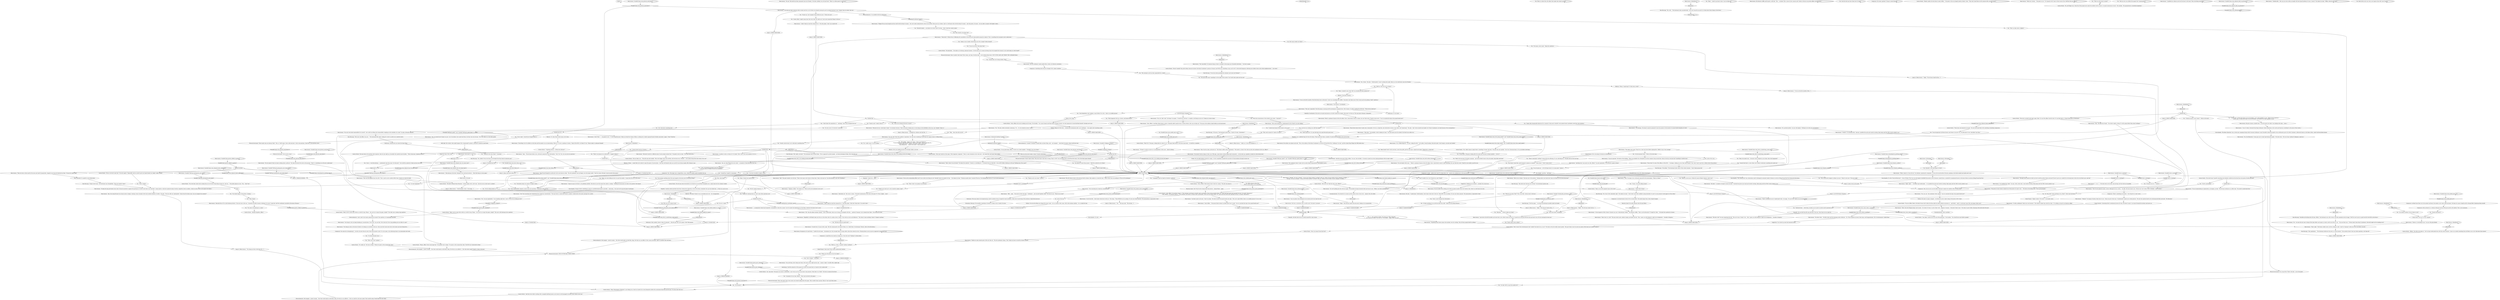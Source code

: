 # PLAZA / RENE
# René is in the shade, the forlorn option who's losing at the game.
# ==================================================
digraph G {
	  0 [label="START"];
	  1 [label="input"];
	  2 [label="Inland Empire: Dark cloud? That sounds unpleasantly familiar..."];
	  3 [label="René Arnoux: \"It used to be,\" he says with a sigh. \"But the communards were fond of them, too. Called them *revolutionary* flowers, bells of the Revolution...\""];
	  4 [label="René Arnoux: \"You know what...\" He falls silent and the emerging smile withdraws. \"No. They brought me misery, false hope, and disappointment. The *revolutionaries* sullied them.\""];
	  5 [label="Conceptualization: Like a machine."];
	  6 [label="Electrochemistry: I'm satisfied with this explanation."];
	  7 [label="You: \"I've been through worse.\""];
	  8 [label="Endurance: Duty, medals, honour, chain of command -- I like this guy. He's not a pansy. I don't like pansies."];
	  9 [label="You: \"They used cocaine for *clarity of vision*?\""];
	  10 [label="René Arnoux: \"No one. The booth has been unmanned since last Monday.\" He looks suddenly very old and tired. \"There's no other guard. It's just me.\""];
	  11 [label="René Arnoux: IsKimHere()"];
	  12 [label="IsKimHere()", shape=diamond];
	  13 [label="!(IsKimHere())", shape=diamond];
	  14 [label="You: \"The container yard has been unguarded for a week?\""];
	  15 [label="Jump to: [makeitorbreakit]"];
	  16 [label="Jump to: [makeitorbreakit]"];
	  17 [label="Jump to: [RENE MAIN HUB]"];
	  18 [label="Gaston Martin: \"Don't you mean Frissel the Fun?\""];
	  19 [label="René Arnoux: Variable[\"plaza.rene_jeanne_marie_mentioned\"]"];
	  20 [label="Variable[\"plaza.rene_jeanne_marie_mentioned\"]", shape=diamond];
	  21 [label="!(Variable[\"plaza.rene_jeanne_marie_mentioned\"])", shape=diamond];
	  22 [label="René Arnoux: \"See? Your munching and complaining have ruined my concentration.\" The man throws a metal ball toward a smaller, wooden ball in the sand, missing it by a metre."];
	  23 [label="René Arnoux: Variable[\"plaza.rene_physint_said_throw\"]"];
	  24 [label="Variable[\"plaza.rene_physint_said_throw\"]", shape=diamond];
	  25 [label="!(Variable[\"plaza.rene_physint_said_throw\"])", shape=diamond];
	  26 [label="René Arnoux: \"Sure, officer. I am René, René Arnoux, and my *specially abled* partner here is Gaston Martin. How can we help you?\" The man in the uniform stands before you tall and proud."];
	  27 [label="Jump to: [RENE MAIN HUB]"];
	  28 [label="René Arnoux: \"I was 22 when I returned from King Guillaume's Ikeira Operation in the south and found my sweetheart in the arms of this wretch...\""];
	  29 [label="Gaston Martin: \"You were like a dark cloud sucking the joy out of every living thing around you, and you...\" He quickly glances at you. \"You... *hurt* her.\""];
	  30 [label="René Arnoux: Variable[\"plaza.rene_altgreet_boule_unfinished\"]"];
	  31 [label="Variable[\"plaza.rene_altgreet_boule_unfinished\"]", shape=diamond];
	  32 [label="!(Variable[\"plaza.rene_altgreet_boule_unfinished\"])", shape=diamond];
	  33 [label="You: \"I'm very sorry. It's the best I could find.\""];
	  34 [label="René Arnoux: \"*Trying* is worth as much as is accomplished. In this case -- almost nothing.\""];
	  35 [label="René Arnoux: \"*Silence!*\" he snaps at Gaston, then turns to you: \"Since you put it that way, I *symbolically* accept your cordial gesture.\" He eats the sandwich-half in two well-measured bites and nods. \"For Revachol.\""];
	  36 [label="Jump to: [RENE MAIN HUB]"];
	  37 [label="Volition: No one and nothing can change this man's mind -- he is as rigid as they come, still in that antique uniform -- it's a symbol for him."];
	  38 [label="Composure: A small blue star inside an orange sun. It has the word *Vaillance* written below."];
	  39 [label="You: \"Hold on, is this a *royalist* military tradition?\""];
	  40 [label="Jump to: [RENE MAIN HUB]"];
	  41 [label="Jump to: [RENE MAIN HUB]"];
	  42 [label="René Arnoux: \"I do not approve of this *abuse* of power nor your *redistribution* efforts.\" His features stiffen. \"That's not the Revachol *I* fought for. Here...\" He hands the sandwich to Gaston."];
	  43 [label="Gaston Martin: \"It was quite funny, officer.\" He lets out a keen laughter. \"I thought it was very funny.\""];
	  44 [label="Electrochemistry: But imagine -- purest cocaine... Now that would make you feel like a king. Not that you can afford it... But you could do a bit more speed. That would be okay. Would help you stay sharp."];
	  45 [label="Composure: Is that... pride in his voice? It's deep down, but -- maybe even unbeknownst to the man himself -- it's there."];
	  46 [label="Gaston Martin: \"Already forgotten, officer.\""];
	  47 [label="Jump to: [René Arnoux: \"\"Yes...\" The man nods. \"The terrain...\"]"];
	  48 [label="Jump to: [RENE MAIN HUB]"];
	  49 [label="Untitled hub"];
	  50 [label="You: \"For bravery?\""];
	  51 [label="PREHUB RENKU"];
	  52 [label="Gaston Martin: \"René, you're a man with a fork in a world of soup. Please... let's just try to enjoy the game, alright?\" This one's still chewing on his sandwich."];
	  53 [label="Interfacing: Could the objective of the game be to throw the metal ball so it lands by the wooden ball?"];
	  54 [label="Empathy: He feels like he has to justify himself for some reason."];
	  55 [label="You: \"Got it, thanks.\" (Conclude.)"];
	  56 [label="René Arnoux: \"Revachol Fair of '91 in the Faubourg district.\" His eyes turn to the sea. \"A parade was held to honour Guillaume *Le Lion's* name-day. And the carabineers marched in the place of honour.\""];
	  57 [label="René Arnoux: He nods."];
	  58 [label="Jump to: [RENE MAIN HUB]"];
	  59 [label="You: \"Listen, guys, in these dire times we are all brothers. Let us dine together as one.\" (Hold out the sandwich.)\n\"Listen, guys, in these dire times we are all brothers. Let all four of us dine together as one.\"
"];
	  60 [label="You: \"Let us -- true Revacholians -- symbolically share this meal. For Revachol!\" (Give half the sandwich to René and eat your half.)"];
	  61 [label="You: Wait, what team?"];
	  62 [label="You: What is it about this old soldier that makes him stand so proud?"];
	  63 [label="You: Variable[\"plaza.rene_medals_perc_wc\"]"];
	  64 [label="Variable[\"plaza.rene_medals_perc_wc\"]", shape=diamond];
	  65 [label="!(Variable[\"plaza.rene_medals_perc_wc\"])", shape=diamond];
	  66 [label="René Arnoux: \"Filippe III was even brought into this world with the help of cocaine -- the court medic administered a dose to his mother when she was in labour. And it is well known that with the help of cocaine -- only the purest, of course -- he was able to connect with higher realms...\""];
	  67 [label="Electrochemistry: But imagine -- purest cocaine... Now that would make you feel like a king. Not that you can afford it... But what about speed? Speed is cheap. And good."];
	  68 [label="René Arnoux: IsKimHere()"];
	  69 [label="IsKimHere()", shape=diamond];
	  70 [label="!(IsKimHere())", shape=diamond];
	  71 [label="You: Look at the sun."];
	  72 [label="Reaction Speed: She? Must be the woman from that picture -- Jeanne-Marie -- again."];
	  73 [label="Half Light: He's afraid, what might happen if his *opinionated* partner is allowed to speak his mind freely."];
	  74 [label="René Arnoux: IsKimHere()"];
	  75 [label="IsKimHere()", shape=diamond];
	  76 [label="!(IsKimHere())", shape=diamond];
	  77 [label="René Arnoux: \"Fine. You live, learn, and move on.\" The former soldier nods in agreement. \"The matter is closed. Now what can this old carabineer do for you, officer?\""];
	  78 [label="Kim Kitsuragi: \"Me neither.\" The lieutenant looks weary of this whole situation. \"I don't think anyone did.\""];
	  79 [label="Jump to: [Untitled hub (03)]"];
	  80 [label="Jump to: [RENE MAIN HUB]"];
	  81 [label="René Arnoux: \"*Bon dieu*,\" he mumbles, slowly shaking his head. \"You and Gaston must be related. His blood runs yellow too.\""];
	  82 [label="Rhetoric: Whooa, *manloving*? Is that even a word?"];
	  83 [label="You: \"Hold on, why are you on a leave?\""];
	  84 [label="You: \"So who was working your shift that night?\""];
	  85 [label="You: \"René should *rent* out his services, invest the profit, get few more guys, expand and repeat. Wagework is a dead end.\""];
	  86 [label="Hand/Eye Coordination: His moves are quick and precise as he first checks the weapon, then aims it at the sea. This man knows firearms *intimately*."];
	  87 [label="You: \"Sorry, I can't divulge that information.\""];
	  88 [label="Jump to: [RENE MAIN HUB]"];
	  89 [label="René Arnoux: \"Up there I give it all I got. I *earn* my keep.\" He looks towards the guard booth and sighs. \"But you're right officer, there is no middle ground. It's do or die.\""];
	  90 [label="You: \"So it doesn't matter, if you're there or not?\""];
	  91 [label="Kim Kitsuragi: \"May bells don't blossom yet, do they?\" the lieutenant quickly asks."];
	  92 [label="René Arnoux: Variable[\"plaza.gaston_talked_to_gaston\"]"];
	  93 [label="Variable[\"plaza.gaston_talked_to_gaston\"]", shape=diamond];
	  94 [label="!(Variable[\"plaza.gaston_talked_to_gaston\"])", shape=diamond];
	  95 [label="You: \"Okay, thanks.\""];
	  96 [label="René Arnoux: \"This was the happiest day of my life.\" This is said in such a matter-of-fact tone, it leaves no room for doubt."];
	  97 [label="René Arnoux: Variable[\"plaza.rene_left_without_throwing\"]"];
	  98 [label="Variable[\"plaza.rene_left_without_throwing\"]", shape=diamond];
	  99 [label="!(Variable[\"plaza.rene_left_without_throwing\"])", shape=diamond];
	  100 [label="René Arnoux: Variable[\"auto.is_snowing\"]"];
	  101 [label="Variable[\"auto.is_snowing\"]", shape=diamond];
	  102 [label="!(Variable[\"auto.is_snowing\"])", shape=diamond];
	  103 [label="Gaston Martin: \"Now-now, no need to get angry again, René. I'm sure the officer tried his best. It's not like there's a *boule*-kiosk here in Martinaise.\""];
	  104 [label="You: \"You deserve it more than anyone.\" (Hold the sandwich out to René.)"];
	  105 [label="Untitled hub"];
	  106 [label="René Arnoux: \"That's how it is, huh?\" The man slowly nods, exhales sharply, and takes the ball. \"Fine. I guess you did attempt to right your hooliganism... Consider it forgiven.\""];
	  107 [label="Gaston Martin: The man looks at his partner with suspicion, then his eyes light up, he pockets the sandwich and chuckles. \"*Merci beaucoup, Capitaine Arnoux*!\""];
	  108 [label="You: \"Pyrholidon helps me connect to higher realms...\""];
	  109 [label="Jump to: [Untitled hub (02)]"];
	  110 [label="You: \"So what happened?\""];
	  111 [label="Jump to: [René Arnoux: \"\"It was on the first months of the...\"]"];
	  112 [label="René Arnoux: Variable[\"plaza.rene_rhet_is_manloving_a_real_word\"]"];
	  113 [label="Variable[\"plaza.rene_rhet_is_manloving_a_real_word\"]", shape=diamond];
	  114 [label="!(Variable[\"plaza.rene_rhet_is_manloving_a_real_word\"])", shape=diamond];
	  115 [label="Gaston Martin: \"Look, officer,\" his partner jumps in. \"The container yard doesn't actually need a guardsman. Never had one before René. Mr. Claire had that booth built specially for him. It's mostly *decorative*.\"\n\"Look, officers,\" his partner jumps in. \"The container yard doesn't actually need a guardsman. Never had one before René. Mr. Claire had that booth built specially for him. It's mostly *decorative*.\""];
	  116 [label="René Arnoux: \"Enough,\" he cuts in sharply. \"I can go over these matters *in detail* with you, Gaston, but not while we have company. So officers...?\"\n\"Enough,\" he cuts in sharply. \"I can go over these matters *in detail* with you, Gaston, but not while we have company. So officer...?\""];
	  117 [label="You: \"René... I need to go back in time. Can you help me?\""];
	  118 [label="Jump to: [IsKimHere()]"];
	  119 [label="You: \"Quite impressive. It's men like René who made Revachol great once.\""];
	  120 [label="René Arnoux: \"There's nothing for you to *understand* here,\" he snaps. \"It is not *her* death you are investigating.\""];
	  121 [label="J-M HUB Reners Kaupers"];
	  122 [label="You: \"Where was the photo of you two taken?\""];
	  123 [label="René Arnoux: \"I... uh... I...\" He looks down at his boots, lips moving, but the words are inaudible."];
	  124 [label="René Arnoux: IsEvening()"];
	  125 [label="IsEvening()", shape=diamond];
	  126 [label="!(IsEvening())", shape=diamond];
	  127 [label="Gaston Martin: \"Oh yes, René, yes...\" The jolly man nods meekly. \"Men were bigger, girls were prettier, and everyone was a *fascha* -- Lord, please bring those days back, if you can!\""];
	  128 [label="Gaston Martin: \"Don't get started on that again. What happened, happened.\" There is some weariness in his voice now -- he's heard this rant many times before."];
	  129 [label="You: \"Such responsibility requires a boost every now and then. I sometimes need one too...\""];
	  130 [label="Gaston Martin: \"Please, officer! Don't encourage him!\" He quickly turns to René. \"Do spare us the cocaine fairy tales. The RCM isn't interested in them.\""];
	  131 [label="René Arnoux: \"Hopefully it will finally take your fat ass to the other side of a cardiac arrest, Gaston.\" His words are slow and deliberate. \"This doesn't mean anything. Doesn't *change* anything.\""];
	  132 [label="René Arnoux: \"All of *this*...\" -- he points to you -- \"is very unprofessional. Makes me think the Citizens Militia is nothing but a badly organised band of bullies and jesters. Again: I *don't* like this.\""];
	  133 [label="You: \"C'mon, I was only joking around.\""];
	  134 [label="Jump to: [RENE MAIN HUB]"];
	  135 [label="You: \"Shattered knee... interesting. Actually, can we pick it up later and do questions now?\""];
	  136 [label="Endurance: It's his heart."];
	  137 [label="You: \"What do you mean *find*? This is my rifle, I always have it with me.\""];
	  138 [label="René Arnoux: \"Maybe on some remote parts of the city they do.\" The old carabineer shrugs. \"But I think you have to wait for at least a month.\""];
	  139 [label="René Arnoux: \"*You* do not speak his name, craven! Although he was a clown...\" he adds. He turns back to you. \"But he was *our* clown. Ours to ridicule -- and to mourn.\""];
	  140 [label="René Arnoux: \"It was on the first months of the Revolution here in Revachol. Unrest was spreading like wildfire. Marauders had taken most of the Couron and were getting *really* ambitious.\""];
	  141 [label="René Arnoux: \"When I came to, it was all over,\" he continues, ignoring his companion. \"It was just me and jawless Drysant, gurgling in the blood-soaked mud right next to me.\""];
	  142 [label="Physical Instrument: No, you got this! There's the ball -- you're the game!"];
	  143 [label="René Arnoux: \"I'm an old man, don't sleep more than a few hours every night anyway and... money is tight,\" he adds with a slight sigh."];
	  144 [label="René Arnoux: \"Yes, yes. Like I said,\" he brings it up again, \"I would be up *anyway*, so might as well keep an eye out. It keeps my senses sharp.\""];
	  145 [label="You: \"Alright, let's back up to a less sensitive subject, okay?\""];
	  146 [label="René Arnoux: IsEvening()"];
	  147 [label="IsEvening()", shape=diamond];
	  148 [label="!(IsEvening())", shape=diamond];
	  149 [label="Jump to: [RENE MAIN HUB]"];
	  150 [label="Perception (Hearing): He mumbles something to himself. It seems to be a variety of curses."];
	  151 [label="René Arnoux: Variable[\"plaza.rene_endurance_heart_problems\"]"];
	  152 [label="Variable[\"plaza.rene_endurance_heart_problems\"]", shape=diamond];
	  153 [label="!(Variable[\"plaza.rene_endurance_heart_problems\"])", shape=diamond];
	  154 [label="Composure: All you observe is a veteran refusing to let go of the past and his old uniform. This is not uncommon."];
	  155 [label="You: How many medals are there?"];
	  156 [label="You: \"Seems to me a leader should take care of his *people* before himself.\""];
	  157 [label="You: \"I'm not sure how I feel about that.\""];
	  158 [label="René Arnoux: \"A nation is only as strong *as* its leader. That's why it was such madness to try to...\""];
	  159 [label="You: \"Thanks for clearing that up. I have some other questions now.\""];
	  160 [label="René Arnoux: \"No -- we were the last ones to keep all the baby killers and rapists in check, and let me tell you, son...\" His eyes find yours. \"If there hadn't been Royal Carabineers, Revachol might not be standing at all.\""];
	  161 [label="Rhetoric: He doesn't think it was an excellent job at all -- he's disappointed."];
	  162 [label="Kim Kitsuragi: \"Now, gentlemen...\" The lieutenant addresses the men in a casual manner. \"If my partner doesn't have any other questions, we'll take off.\""];
	  163 [label="Gaston Martin: \"Officer,\" the other one jumps in. \"Let's not get sidetracked here with this nasty business. I know you wanted something from old René or me. Let's talk about that instead.\""];
	  164 [label="Kim Kitsuragi: \"Purple velvet tunic,\" the lieutenant says thoughtfully. \"That isn't exactly *camo*.\""];
	  165 [label="Volition: Hang on to the story -- veterans get sentimental after such *retellings* -- this might yield something useful."];
	  166 [label="Drama: He's lying."];
	  167 [label="René Arnoux: \"It's not charity. Not to me...\" There's a grimace of pain on the old soldier's face. Looks like he wants to add something, but can't find the words. Finally his eyes light up and he says:"];
	  168 [label="René Arnoux: \"Look, officer...\" He pauses like he doesn't actually know how to reply. \"Can we conclude the topic of my guard booth now?\""];
	  169 [label="Composure: Something about him has changed. He's calmer somehow."];
	  170 [label="Gaston Martin: \"What *Monseigneur Modestie* is not telling you is that he crawled over seven kilometres before the cavalrymen found him and Drysant. Two days later that was.\""];
	  171 [label="René Arnoux: \"For doing my duty in the heat of battle, for looking my mortality in the eye, when men like Gaston here hid in the bushes and shat themselves...\""];
	  172 [label="Physical Instrument: These manly men are playing *balls*. This is a *ball* game. Grab a ball and play it. Don't ask questions. Shoot first, ask questions never."];
	  173 [label="René Arnoux: \"Forgetting those times means the mistakes were for nothing. That all those people died for nothing.\""];
	  174 [label="René Arnoux: His features stiffen and he gets a cold look. \"She... is nobody. This is none of your concern and I refuse to discuss my private affairs with the RCM.\""];
	  175 [label="Gaston Martin: \"The lady is Jeanne-Marie Beaulieu.\" Gaston speaks with a soft voice. \"And she sure as hell wasn't a nobody.\""];
	  176 [label="Jump to: [J-M HUB Reners Kaupers]"];
	  177 [label="Jump to: [PREHUB RENKU]"];
	  178 [label="René Arnoux: Variable[\"plaza.reneandgaston_greeting_done\"]"];
	  179 [label="Variable[\"plaza.reneandgaston_greeting_done\"]", shape=diamond];
	  180 [label="!(Variable[\"plaza.reneandgaston_greeting_done\"])", shape=diamond];
	  181 [label="You: Grab the ball and show them how it's done!"];
	  182 [label="You: Variable[\"plaza.rene_be_the_ball\"]"];
	  183 [label="Variable[\"plaza.rene_be_the_ball\"]", shape=diamond];
	  184 [label="!(Variable[\"plaza.rene_be_the_ball\"])", shape=diamond];
	  185 [label="Gaston Martin: \"See, René, I told you he was one of the good guys.\" He chuckles. \"You should have more faith in people.\""];
	  186 [label="Gaston Martin: The old man looks devastated as he observes you and René strengthen your  manly bond over his culinary wonder."];
	  187 [label="Physical Instrument: Does it matter what team? Pick a team, any team, the blue team -- you're letting them down! GET IN THE GAME AND THROW THE GODDAMN BALL!"];
	  188 [label="René Arnoux: Variable[\"tc.filippian_cocaine\"]"];
	  189 [label="Variable[\"tc.filippian_cocaine\"]", shape=diamond];
	  190 [label="!(Variable[\"tc.filippian_cocaine\"])", shape=diamond];
	  191 [label="Composure: He seems agitated. Trying to control himself."];
	  192 [label="Untitled hub"];
	  193 [label="Kim Kitsuragi: \"No. It isn't. He's absolutely right.\" He shakes his head. \"I don't like it and I feel confident saying absolutely *no one* in your precinct would approve of this either.\""];
	  194 [label="René Arnoux: IsKimHere()"];
	  195 [label="IsKimHere()", shape=diamond];
	  196 [label="!(IsKimHere())", shape=diamond];
	  197 [label="René Arnoux: IsKimHere()"];
	  198 [label="IsKimHere()", shape=diamond];
	  199 [label="!(IsKimHere())", shape=diamond];
	  200 [label="Jump to: [RENE MAIN HUB]"];
	  201 [label="You: \"René is but one man. We need a program -- get all the elderly back in the job market, keep folks motivated.\""];
	  202 [label="René Arnoux: There's a grimace of pain on the old soldier's face. Looks like he wants to argue, but can't find words. Finally his lips move: \"Can we conclude the topic of my guard booth now?\""];
	  203 [label="René Arnoux: \"This one's inoperable. The bolt-spring is missing and the mechanism is jammed shut. Still a beauty,\" he adds, handing the rifle back. \"Where did you find her?\""];
	  204 [label="Empathy: It's a conflicted topic for the old veteran. There must have been a number of controversial episodes in his service days."];
	  205 [label="Gaston Martin: \"Maybe, maybe, but also bear in mind, officer...\" He points to the sun-shaped medal on René's chest. \"They don't hand these out for anyone with a service record.\""];
	  206 [label="Gaston Martin: \"Oh no, you have to get shot.\" He nods eagerly. \"Repeatedly. And you need to get your hands bloody too. Really *really* bloody.\""];
	  207 [label="You: Better observe them first.\nObserve them before you do anything. "];
	  208 [label="René Arnoux: \"Watch out, Gaston...\" He points at you. \"It's Inspector Oaf. Come to throw more of our stuff into the sea, officer?\""];
	  209 [label="Jump to: [RENE MAIN HUB]"];
	  210 [label="Jump to: [RENE MAIN HUB]"];
	  211 [label="René Arnoux: \"That's what it was all about?\" He takes the sandwich. \"Gaston is a snivelling rat -- I've known this my whole life -- but an RCM officer bullying an old man? Robbing him of his meal?!\""];
	  212 [label="You: I'm on it, coach!"];
	  213 [label="You: \"How should a true king rule?\""];
	  214 [label="René Arnoux: \"Revachol would be a different place if more people realized that.\" He gently rubs his chest. \"We could still be the...\""];
	  215 [label="You: \"I too have travelled to higher realms...\""];
	  216 [label="You: \"Seems like irresponsible behaviour for a monarch. Drug users shouldn't even operate heavy machinery, much less rule countries.\""];
	  217 [label="You: \"Sounds like you're being modest, René.\""];
	  218 [label="You: Why are you so mean to me?"];
	  219 [label="Kim Kitsuragi: \"Excellent job bullying that old man, officer,\" the lieutenant says with a frown. He looks impatient and not happy. \"He'll be sure to put in a good word for the RCM in the future.\""];
	  220 [label="Kim Kitsuragi: \"He's right, you know?\" The lieutenant nods towards René. \"We're supposed to protect people -- not take advantage of them. Now wrap this up.\""];
	  221 [label="Kim Kitsuragi: \"We're not, the officer was just...\" The lieutenant falls silent, looking for words to justify your sandwich antics."];
	  222 [label="René Arnoux: \"That's why the Filippian kings used cocaine -- for clarity of vision, to aid in their work... Regnum Cocainum -- Revachol's finest years.\" He seems to grow taller, brimming with pride about the past."];
	  223 [label="René Arnoux: \"I'm fine, goddamnit! Mind your own business!\" The outburst makes him clutch his chest. \"It's nothing, just got to cut back on coffee.\""];
	  224 [label="Rhetoric: He's just making excuses for the king's habits, isn't he?"];
	  225 [label="René Arnoux: \"For bravery,\" he interjects."];
	  226 [label="René Arnoux: \"King Frissel thought he could end it all in one decisive strike.\" The old carabineer runs his fingers over the larger medal. \"Sent his cousin, Drysant, to put an end to the unrest.\""];
	  227 [label="You: \"What a dandy!\""];
	  228 [label="René Arnoux: \"Do not speak of what you know nothing about, poltroon!\" He slams the heel of his boot in the ground. \"*Duty* is something you will never understand.\""];
	  229 [label="Jump to: [PREHUB RENKU]"];
	  230 [label="René Arnoux: \"Yes, the Débardeurs' Union pays me to stand vigil during the nights.\" He looks down. \"Not out of any *political* allegiance, mind you.\""];
	  231 [label="René Arnoux: He gives Gaston a hateful look. \"I won her back, but while I was dealing with some... issues...\""];
	  232 [label="René Arnoux: \"NO,\" the old soldier exclaims sharply. \"I don't understand, what you're trying to accomplish with this... sandwich *bonanza*, but I already don't like it.\" He crosses his arms."];
	  233 [label="Untitled hub (03)"];
	  234 [label="René Arnoux: \"I'm listening.\" He doesn't sound too pleased to have his praises to the miracle of cocaine-fuelled kingship cut short."];
	  235 [label="René Arnoux: \"From what I've seen of the officers of the RCM...\" he begins, looking you over, then stops himself. \"But I don't want to get into a debate about drug policies.\""];
	  236 [label="Composure: A crowned head in front of two crossed rifles. The medal hangs from a blue striped triangle."];
	  237 [label="Esprit de Corps: Not a soul."];
	  238 [label="You: \"I drink alcohol and go to heaven...\""];
	  239 [label="René Arnoux: \"I didn't think you had the stomach for it.\" He nods grimly. \"And I can usually tell.\""];
	  240 [label="René Arnoux: \"Fine,\" he snaps at you, obviously annoyed for the interruption. \"What is it then?\""];
	  241 [label="You: \"René, you were telling me how you got the medals, I wanna hear the rest of the story.\""];
	  242 [label="You: \"René, the medal story -- Drysant's horse stepped on your knee, then what happened?\""];
	  243 [label="Encyclopedia: It is not."];
	  244 [label="You: \"You must have seen *something* on the night of the murder. Your booth looks right into the yard.\""];
	  245 [label="René Arnoux: \"Yes.\" He nods, before hesitantly continuing. \"It's... it's not actually an issue. I mean...\""];
	  246 [label="You: \"Such dependency only weakens a man further. Do or die -- there is no middle ground.\""];
	  247 [label="You: \"In the basement there.\" (Point at the book shop.)"];
	  248 [label="You: \"Pretty damn clever indeed.\""];
	  249 [label="René Arnoux: \"Then his horse, driven mad by the noise and smell of gunpowder, stepped on my leg and shattered my knee.\" He pats his right thigh."];
	  250 [label="You: \"I'll leave you to it...\" [Leave.]"];
	  251 [label="René Arnoux: \"The purity of snow always reminds me of the purity of a man's soul....\" He looks at the falling snow. \"If he's got principles.\""];
	  252 [label="Gaston Martin: \"Those days and memories are gone.\" He nods and looks René with something resembling compassion."];
	  253 [label="René Arnoux: \"We're still waiting for a replacement for the *boule* you sent sinking.\""];
	  254 [label="René Arnoux: Variable[\"whirling.kim_mysterious_case\"]"];
	  255 [label="Variable[\"whirling.kim_mysterious_case\"]", shape=diamond];
	  256 [label="!(Variable[\"whirling.kim_mysterious_case\"])", shape=diamond];
	  257 [label="You: \"What was that about cocaine?\""];
	  258 [label="René Arnoux: \"You can't even take responsibility for yourself -- how could you fathom the responsibility weighing on the shoulders of a ruler?\" he asks, obviously annoyed."];
	  259 [label="Jump to: [René Arnoux: \"\"Right.\" The old man stands tall an...\"]"];
	  260 [label="Kim Kitsuragi: \"Yes, indeed. We are not here to investigate the drug trade of centuries past.\""];
	  261 [label="René Arnoux: \"Bah!\" His gaze wanders over the bay. \"There were many such stories in those days. Many such men too. True Revacholians, men with *backbone*.\""];
	  262 [label="You: \"Do *May bells* mean anything to you, René?\" (Show him the flower.)"];
	  263 [label="Rhetoric: It's clear these words mean a lot to him."];
	  264 [label="You: \"That's just *your* opinion.\""];
	  265 [label="René Arnoux: \"I doubt it,\" he remarks dryly. \"Anyway, I grabbed the prick and started crawling. Kept going until the 59th Cavalry picked us up.\""];
	  266 [label="Gaston Martin: \"You see, officer, René is the kind of man who'd rather die than admit he needs medical assistance or -- god forbid -- seek it. A real man's man. He's just gonna *ride it out*.\""];
	  267 [label="Jump to: [makeitorbreakit]"];
	  268 [label="René Arnoux: Variable[\"plaza.rene_failed_medals_wc_once\"]"];
	  269 [label="Variable[\"plaza.rene_failed_medals_wc_once\"]", shape=diamond];
	  270 [label="!(Variable[\"plaza.rene_failed_medals_wc_once\"])", shape=diamond];
	  271 [label="You: \"Is there anything you can tell me about this rifle?\" (Hold out the antique firearm.)"];
	  272 [label="René Arnoux: He nods. \"I understand. Unfortunately, I don't know what else to tell you. These BM's are an antique. No one uses them anymore. The ammunition is impossible to find.\""];
	  273 [label="Empathy: Could it be... guilt?"];
	  274 [label="You: \"Did you ever use artillery fire against the *communards*?\""];
	  275 [label="Jump to: [René Arnoux: \"\"Sadly, no. It was the foreigners w...\"]"];
	  276 [label="You: \"That's what I was going to say, bravery.\""];
	  277 [label="Composure: You sense he's downplaying it -- he did a lot more than his duty. More than anyone's duty. It's in his spine, in his billowing breast. An untarnished self worth."];
	  278 [label="Gaston Martin: \"He saved some *maudit* princeling who foolishly strolled into the front line in his gown of velvet and gold.\""];
	  279 [label="René Arnoux: \"So I grabbed the *dink*,\" he says, with a stern look, \"and started crawling. Kept going until the 59th Cavalry picked us up.\""];
	  280 [label="René Arnoux: \"He was the commanding officer and I was on duty. Just doing my job. Shouldn't hand out medals for that...\" He shakes his head. \"Thirteen months later I received 'The Sun'. For distinguished service. It's not worth mentioning.\""];
	  281 [label="You: \"You seem to be playing in a crater.\""];
	  282 [label="You: \"You looked happy in the picture. Smiling.\""];
	  283 [label="René Arnoux: DayCount() == 3"];
	  284 [label="DayCount() == 3", shape=diamond];
	  285 [label="!(DayCount() == 3)", shape=diamond];
	  286 [label="Gaston Martin: \"What? No!\" He gasps, looking like he's about to cry. \"Old angry René doesn't even have taste buds -- it would be a complete...\""];
	  287 [label="René Arnoux: Variable[\"plaza.rene_medals_perc_wc\"]"];
	  288 [label="Variable[\"plaza.rene_medals_perc_wc\"]", shape=diamond];
	  289 [label="!(Variable[\"plaza.rene_medals_perc_wc\"])", shape=diamond];
	  290 [label="You: \"I saw a horseback monument near the roundabout.\"\n\"I saw the statue of Filippe III near the roundabout.\""];
	  291 [label="Gaston Martin: \"Oh absolutely...\" He smiles as if reliving a pleasant memory. \"At the mercy of a cocaine-snorting tyrant who emptied the treasury so he could sleep on a bed of gold?\""];
	  292 [label="René Arnoux: \"You haven't lived as long as I have, son. With age, a man learns certain things about real power -- or else ends up a spineless socialist rat, like Gaston here.\""];
	  293 [label="Jump to: [RENE MAIN HUB]"];
	  294 [label="You: \"This would never happen to Johnny Law-jaw.\" (Point to your jaw.) \"My jaw is tight.\""];
	  295 [label="You: \"Hold on, you're just a *little bit* proud of René's heroics, aren't you?\""];
	  296 [label="You: \"René, I wanted to ask, what *did* you actually get these medals for?\""];
	  297 [label="René Arnoux: \"It's a private matter,\" he says with dignity. \"Nothing to do with your investigation.\""];
	  298 [label="You: \"There's absolutely *nothing* wrong with tare-collecting. It's my side-thing too.\" (Proudly hold out the tare bag.)"];
	  299 [label="Jump to: [makeitorbreakit]"];
	  300 [label="René Arnoux: \"It's a *Belle-Magrave*,\" he says, taking the rifle. \"4.46 calibre, breech-loading, Revachol-made. Good weapon, accurate and reliable.\""];
	  301 [label="You: \"Not for raping women or...?\""];
	  302 [label="René Arnoux: \"I'm sure. But I know this uniform's reputation: You were also wondering if I got these for raping women or killing babies.\""];
	  303 [label="René Arnoux: \"I grabbed my sidearm and shot the beast in the head. Then everything went black.\""];
	  304 [label="Gaston Martin: \"*Capitaine Arnoux -- le fléau des chevaux*!\""];
	  305 [label="Untitled hub (07)"];
	  306 [label="You: Alright, I got this -- ball time!"];
	  307 [label="You: \"A moment of your time, fellows.\" (Don't get involved in the game.)"];
	  308 [label="René Arnoux: \"I hope you pass out from it, you goddamn jellyfish. Men like you are the reason this nation is sinking.\" Standing tall and proud, he looks at his partner with disgust."];
	  309 [label="Jump to: [René Arnoux: \"\"Unfortunately, I don't.\" He shrugs...\"]"];
	  310 [label="Jump to: [makeitorbreakit]"];
	  311 [label="Jump to: [RENE MAIN HUB]"];
	  312 [label="Jump to: [RENE MAIN HUB]"];
	  313 [label="Untitled hub"];
	  314 [label="You: \"Powerful leaders -- not afraid to do what *must* be done -- that's what this country needs.\""];
	  315 [label="Inland Empire: 'Higher realms'? Of course -- it all makes sense..."];
	  316 [label="René Arnoux: He glances at it and frowns. \"I prefer the old name -- Insulindian Lily. Girls brought them to young cadets when they entered service. Wearing them on your cap was supposed to bring good luck.\""];
	  317 [label="You: \"Did they bring you good luck?\""];
	  318 [label="Empathy: You can feel the jolly man pull back. This hurt. More than he was ready for."];
	  319 [label="René Arnoux: \"Ugh...\" The old man looks at you, obviously annoyed by the interruption. \"Sure. Yes. Yes, you can ask your questions.\""];
	  320 [label="Rhetoric: The bane of horses."];
	  321 [label="Jump to: [René Arnoux: \"\"For doing my duty in the heat of b...\"]"];
	  322 [label="Savoir Faire: You can. It's very *asinine*."];
	  323 [label="René Arnoux: \"The *possibility* of someone being in there is enough to discourage any ill-minded individuals...\" he tries to argue."];
	  324 [label="Kim Kitsuragi: \"No one has been guarding the container yard since last Monday?\""];
	  325 [label="Untitled hub"];
	  326 [label="Volition: He wants to argue, disagree -- but feels he's got no right, being at the mercy of Mr. Claire."];
	  327 [label="Inland Empire: He is not going to become an entrepreneur."];
	  328 [label="You: \"Must have been a bloodpath.\""];
	  329 [label="René Arnoux: \"Right.\" The old man stands tall and proud, looking at you inquisitively."];
	  330 [label="René Arnoux: \"Your munching has ruined my concentration!\""];
	  331 [label="You: \"I'm not impressed. All those heroics and where is he now? No, you gotta play to win. Look after *you* first.\""];
	  332 [label="René Arnoux: The old soldier says nothing, but when his glance quickly runs over Gaston's face, there's an odd look in his eyes."];
	  333 [label="Jump to: [RENE MAIN HUB]"];
	  334 [label="René Arnoux: \"Fine.\" He takes the *boule*. \"You tried to right a wrong. It's still a gram better than actual *nothing*.\""];
	  335 [label="You: \"Exactly. And I *really* did try.\""];
	  336 [label="You: \"There's not gonna be an alternative. I suggest taking it.\""];
	  337 [label="Gaston Martin: \"No-no, officer! René doesn't know what he's saying.\" The jolly one jumps in."];
	  338 [label="René Arnoux: \"Yes,\" he says impatiently. \"I was standing right here. I saw it. Why are you telling me this?\""];
	  339 [label="René Arnoux: Variable[\"plaza.gaston_perc_cheating\"]"];
	  340 [label="Variable[\"plaza.gaston_perc_cheating\"]", shape=diamond];
	  341 [label="!(Variable[\"plaza.gaston_perc_cheating\"])", shape=diamond];
	  342 [label="Electrochemistry: Cocaine? Cocainum? Sounds like our kind of king. And -- just imagine! -- what kind of cocaine a king would have had..."];
	  343 [label="You: \"I don't know the reputation of... *anything*. Don't even recognize the war.\""];
	  344 [label="You: \"Thanks for the story, René!\" (Conclude.)"];
	  345 [label="René Arnoux: \"That's right.\" The former soldier nods, his fists curling in a ball. \"And I'm *sharing* it with you so you can better yourself...\""];
	  346 [label="Rhetoric: Whoaa... sounds like you're about to open the gates of conversation -- this man will literally talk your ear off, if you let him wander off to Memory Lane."];
	  347 [label="René Arnoux: \"I'm *not* getting into this with you again.\" He mumbles through clenched teeth and turns to you. \"Officer, was there anything else?\""];
	  348 [label="You: \"This doesn't seem like a good moment to express an opinion.\" (Lean closer.) \"I don't wanna risk it.\""];
	  349 [label="Gaston Martin: \"Oh, I didn't mean to imply there's something *wrong* with that,\" the jolly man says quickly. \"I do it too. Everyone does it. It's an excellent side-thing.\""];
	  350 [label="You: \"The medals.\" (Point to his chest.) \"Did you get them for...\"\n\"*Croix de Bravoure* and The Setting Sun.\" (Point to his chest.) \"Did you get them for...\"\n\"*Croix de Bravoure*...\" (Point to his chest.) \"Did you get it for...\"\n\"The Setting Sun...\" (Point to his chest.) \"Did you get it for...\""];
	  351 [label="You: \"No, I really wasn't, I'm just asking.\""];
	  352 [label="You: \"So, did you?\""];
	  353 [label="Jump to: [J-M HUB Reners Kaupers]"];
	  354 [label="Jump to: [RENE MAIN HUB]"];
	  355 [label="René Arnoux: Variable[\"TASK.get_petanquista_new_boule\"]"];
	  356 [label="Variable[\"TASK.get_petanquista_new_boule\"]", shape=diamond];
	  357 [label="!(Variable[\"TASK.get_petanquista_new_boule\"])", shape=diamond];
	  358 [label="René Arnoux: Variable[\"plaza.rene_refused_boule\"]"];
	  359 [label="Variable[\"plaza.rene_refused_boule\"]", shape=diamond];
	  360 [label="!(Variable[\"plaza.rene_refused_boule\"])", shape=diamond];
	  361 [label="René Arnoux: Variable[\"TASK.get_petanquista_new_boule_done\"]"];
	  362 [label="Variable[\"TASK.get_petanquista_new_boule_done\"]", shape=diamond];
	  363 [label="!(Variable[\"TASK.get_petanquista_new_boule_done\"])", shape=diamond];
	  364 [label="Physical Instrument: EYES ON THE BALL, DINKY WINKY!"];
	  365 [label="Jump to: [Untitled hub (03)]"];
	  366 [label="René Arnoux: Variable[\"TASK.get_speed\"]  and  Variable[\"TASK.get_speed_done\"] == false"];
	  367 [label="Variable[\"TASK.get_speed\"]  and  Variable[\"TASK.get_speed_done\"] == false", shape=diamond];
	  368 [label="!(Variable[\"TASK.get_speed\"]  and  Variable[\"TASK.get_speed_done\"] == false)", shape=diamond];
	  369 [label="René Arnoux: \"The best, huh?\" he says inspecting the ball. \"This isn't even a *boule*, but... Fine. I guess you did attempt to right your hooliganism... Consider it forgiven.\""];
	  370 [label="René Arnoux: IsKimHere()"];
	  371 [label="IsKimHere()", shape=diamond];
	  372 [label="!(IsKimHere())", shape=diamond];
	  373 [label="René Arnoux: \"Unbelievable... How can you even walk up straight with that liquid backbone of yours, Gaston?\" He shakes his head. \"Officer, what do you want?\""];
	  374 [label="Jump to: [RENE MAIN HUB]"];
	  375 [label="René Arnoux: SubstanceUsedOnce(\"speed\")"];
	  376 [label="SubstanceUsedOnce(\"speed\")", shape=diamond];
	  377 [label="!(SubstanceUsedOnce(\"speed\"))", shape=diamond];
	  378 [label="René Arnoux: IsKimHere()"];
	  379 [label="IsKimHere()", shape=diamond];
	  380 [label="!(IsKimHere())", shape=diamond];
	  381 [label="Composure: Still, all you see is an old soldier refusing to replace his uniform with a civilian attire."];
	  382 [label="René Arnoux: \"Through some miracle we both survived. And the jawless freak convinced Frissel to give me a medal for not leaving him to die in his own blood, piss, and shit.\""];
	  383 [label="Physical Instrument: That's the spirit! Don't even waste your breath asking about the game. They wouldn't know anyway. They're *way* past their prime."];
	  384 [label="René Arnoux: Variable[\"plaza.rene_physint_said_throw\"]"];
	  385 [label="Variable[\"plaza.rene_physint_said_throw\"]", shape=diamond];
	  386 [label="!(Variable[\"plaza.rene_physint_said_throw\"])", shape=diamond];
	  387 [label="René Arnoux: Variable[\"plaza.rene_physint_said_throw\"]"];
	  388 [label="Variable[\"plaza.rene_physint_said_throw\"]", shape=diamond];
	  389 [label="!(Variable[\"plaza.rene_physint_said_throw\"])", shape=diamond];
	  390 [label="Jump to: [René Arnoux: \"\"Right.\" The old man stands tall an...\"]"];
	  391 [label="René Arnoux: \"Absolutely not.\" His voice is coarse. \"She died of pneumonia in her bed at the age of 79. This is highly... usual.\""];
	  392 [label="René Arnoux: His face is motionless like a marble mask. He doesn't comment."];
	  393 [label="Gaston Martin: \"René, you are the angriest man in the world.\""];
	  394 [label="Jump to: [plaza.rene_be_the_ball]"];
	  395 [label="René Arnoux: Variable[\"plaza.rene_trivia_large_medal\"]  and  Variable[\"plaza.rene_trivia_small_medal\"]"];
	  396 [label="Variable[\"plaza.rene_trivia_large_medal\"]  and  Variable[\"plaza.rene_trivia_small_medal\"]", shape=diamond];
	  397 [label="!(Variable[\"plaza.rene_trivia_large_medal\"]  and  Variable[\"plaza.rene_trivia_small_medal\"])", shape=diamond];
	  398 [label="Untitled hub (02)"];
	  399 [label="René Arnoux: \"...a superpower, feared and respected. A testament to what this country *can* be under the leadership of a True King, someone who knows how to rule.\""];
	  400 [label="You: \"Let's talk about something else.\""];
	  401 [label="René Arnoux: \"Son, we should never forget our past. Lots of mistakes were made back then, but they were also lessons.\" His voice takes on a tutor-like quality."];
	  402 [label="You: \"I'm just gonna go -- we'll all forget about it at some point.\" [Leave.]"];
	  403 [label="René Arnoux: \"Didn't think you had the stomach for it.\" He nods grimly. \"Kids don't these days. I'm used to that.\""];
	  404 [label="René Arnoux: \"Honour is everything to me,\" he says with grim finality."];
	  405 [label="Reaction Speed: He really despises that Drysant fellow."];
	  406 [label="Encyclopedia: It is the *Croix de Bravoure* -- Cross of Valour. The Cross was the highest battlefield decoration in the Suzerain's armed forces, awarded for exceptional bravery in the line of duty in service of King Frissel the First."];
	  407 [label="René Arnoux: \"The dink had taken numerous flesh wounds and lost a lot of blood, but despite missing his jaw he seemed hesitant to die. Tougher than he looked, that one.\""];
	  408 [label="You: Shouldn't I ask what game it is first?"];
	  409 [label="René Arnoux: \"I like playing in the dark. Sharpens your nocturnal instincts... Feels like being on recon again.\""];
	  410 [label="René Arnoux: \"Offic... argh...\" He rubs his chest and spits. \"Goddamnit... pull yourself together, René.\" He turns to you. \"What do you want?\""];
	  411 [label="Jump to: [RENE MAIN HUB]"];
	  412 [label="René Arnoux: The old veteran stares at the shot put ball in silence, then speaks in a reserved voice: \"What is this? Are you mocking us? This isn't for pétanque.\""];
	  413 [label="You: René told you his war story, now impress him with *your* heroics."];
	  414 [label="You: Variable[\"plaza.rene_hero_Story_rc\"]"];
	  415 [label="Variable[\"plaza.rene_hero_Story_rc\"]", shape=diamond];
	  416 [label="!(Variable[\"plaza.rene_hero_Story_rc\"])", shape=diamond];
	  417 [label="Untitled hub"];
	  418 [label="You: \"Listen, René, I might wanna hear that story later, but right now I have more important things to discuss.\""];
	  419 [label="René Arnoux: \"He didn't.\" A shadow of respect crosses his face. \"I hoisted the prick on my back and started crawling. Kept going until the 59th Cavalry picked us up.\""];
	  420 [label="Gaston Martin: \"Sorry, officer, but you're reading me all wrong.\" He chuckles. \"I'm a man of peace and these kinds of bloody 'heroics' are only impressive to men like René himself. Certainly not to me.\""];
	  421 [label="Gaston Martin: \"How did *you* find the story to be, officer?\""];
	  422 [label="René Arnoux: IsKimHere()"];
	  423 [label="IsKimHere()", shape=diamond];
	  424 [label="!(IsKimHere())", shape=diamond];
	  425 [label="Encyclopedia: *The Setting Sun* was a decoration used to distinguish seasoned combat veterans in service of King Frissel the First during the Revolution."];
	  426 [label="You: \"I understand Jeanne-Marie meant a lot to you?\""];
	  427 [label="Jump to: [RENE MAIN HUB]"];
	  428 [label="René Arnoux: \"Can you please stop whining for one second and let me take the shot.\""];
	  429 [label="René Arnoux: Variable[\"plaza.rene_altgreet_bully_cop_thrower\"]"];
	  430 [label="Variable[\"plaza.rene_altgreet_bully_cop_thrower\"]", shape=diamond];
	  431 [label="!(Variable[\"plaza.rene_altgreet_bully_cop_thrower\"])", shape=diamond];
	  432 [label="You: \"I found you guys a new *boule*.\" (Hold out the ball.)"];
	  433 [label="You: \"No reason, never mind.\" (Keep the sandwich.)"];
	  434 [label="Composure: Two. The larger one is shaped like a cross, while the smaller medal resembles the sun."];
	  435 [label="René Arnoux: \"Ah, yes, King Filippe III on his steed -- a reminder of what Revachol once was...\""];
	  436 [label="Drama: No, he really believes what he's saying -- he has completely accepted the narrative of transcendence through cocaine use."];
	  437 [label="Gaston Martin: \"And the worst part of that, officer,\" he says, face terrified, \"is having to spend your days playing pétanque with an angry snake.\""];
	  438 [label="Gaston Martin: \"It's really not.\" He turns to René. \"Please do spare us the cocaine fairy tales.\""];
	  439 [label="René Arnoux: IsKimHere()"];
	  440 [label="IsKimHere()", shape=diamond];
	  441 [label="!(IsKimHere())", shape=diamond];
	  442 [label="René Arnoux: \"You are representing an organisation, an insignia, an idea.\" The old man continues in a softer tone. \"You need to understand that.\""];
	  443 [label="You: \"Sounds like there's a story there, but I'd like to talk about something else right now.\""];
	  444 [label="Jump to: [René Arnoux: \"\"I grabbed my sidearm and shot the...\"]"];
	  445 [label="René Arnoux: \"Royal blood alone doesn't make army commanders. He was a stupid kid, only interested in horses, hair styles, and *manloving*.\" He spits. \"And *seven hundred and eighty two* Royal Carabineers are dead because of his incompetence.\""];
	  446 [label="You: \"Evrart gets it. Big guys looking after the small and everyone working together -- I love it!\""];
	  447 [label="René Arnoux: \"Yes, yes, yes,\" the carabineer utters angrily. \"Can we conclude the topic of my guard booth now?\""];
	  448 [label="René Arnoux: \"Anything else I can assist you with, officer?\" he asks impatiently. \"We still have a game to finish.\""];
	  449 [label="René Arnoux: \"As for the rifle -- I don't know what else to tell you.\" He shrugs. \"These BM446s are an antique. No one uses them anymore. The ammunition is impossible to find.\""];
	  450 [label="You: \"Mostly decorative?\""];
	  451 [label="René Arnoux: He catches your glance and nods. \"This is the uniform of the Royal Carabineers in service of Frissel the First, Guillaume *Le Lion*, and the valiant King Filippe the Fifth before him.\""];
	  452 [label="You: \"Not for killing babies or...?\""];
	  453 [label="René Arnoux: \"Alas, the young Drysant was all piss and no vinegar, wearing a tunic of purple velvet and cockatoo feathers to battle.\" He spits. \"Even his rifle was *gold-plated*. Shone from five klicks away. Can you imagine the asininity?\""];
	  454 [label="René Arnoux: \"The rebels were smart. They let us come real close before opening fire. Suffice to say, it was carnage.\""];
	  455 [label="Physical Instrument: Shush! Ignore them! They don't know what they're doing. They're *old*! You are letting down yourself and the team. Get in the damn game already!"];
	  456 [label="You: \"René, I found your guard booth.\""];
	  457 [label="René Arnoux: \"Vigilance, officer!\" He salutes you. \"What can this old carabineer do for you?\""];
	  458 [label="makeitorbreakit"];
	  459 [label="You: \"I said I wouldn't do it, but I found you a new *boule*.\""];
	  460 [label="Empathy: Cautious nature prevents him from voicing more objections, but he will always remember the cop who bullied him -- of that you can be sure."];
	  461 [label="Jump to: [René Arnoux: \"\"Right.\" The old man stands tall an...\"]"];
	  462 [label="Suggestion: Judging by his attitude -- probably the second one."];
	  463 [label="Jump to: [Untitled hub]"];
	  464 [label="Suggestion: You stirred up some bad memories there."];
	  465 [label="Jump to: [PREHUB RENKU]"];
	  466 [label="Visual Calculus: Consuming food is mechanical process for him. He doesn't enjoy it, just goes through the motions and moves on."];
	  467 [label="René Arnoux: Variable[\"plaza.rene_conze_renes_a_machine\"]"];
	  468 [label="Variable[\"plaza.rene_conze_renes_a_machine\"]", shape=diamond];
	  469 [label="!(Variable[\"plaza.rene_conze_renes_a_machine\"])", shape=diamond];
	  470 [label="René Arnoux: IsKimHere()"];
	  471 [label="IsKimHere()", shape=diamond];
	  472 [label="!(IsKimHere())", shape=diamond];
	  473 [label="Endurance: Should have just eaten the damn thing."];
	  474 [label="Kim Kitsuragi: \"Yes, well...\" The lieutenant looks uncomfortable. \"Let's just wrap this up and try to think about these things in the future.\""];
	  475 [label="René Arnoux: \"I didn't find it funny.\""];
	  476 [label="Jump to: [RENE MAIN HUB]"];
	  477 [label="Pain Threshold: It's painful to even think about."];
	  478 [label="You: \"Why do you despise Drysant so much?\""];
	  479 [label="René Arnoux: The old carabineer stands quietly like a statue, his features motionless."];
	  480 [label="Kim Kitsuragi: \"Of course,\" the lieutenant marks dryly. \"Clarity of vision. *Awareness*.\""];
	  481 [label="René Arnoux: \"Because he was a *god damn* dandy!\" he exclaims furiously. \"Had no business leading men or even being on the battlefield. All he was, was *related*. That's it.\""];
	  482 [label="René Arnoux: \"Yes. It does.\" He nods. \"Unfortunately I wasn't working that night. Been on a two-week leave since last Monday.\""];
	  483 [label="You: \"Thank you for your time!\" [Leave.]"];
	  484 [label="You: \"Bastards...\" (Slowly shake your head.)"];
	  485 [label="RENE MAIN HUB"];
	  486 [label="You: \"Saved a princeling?\""];
	  487 [label="René Arnoux: \"I'm trying to, but you keep breaking my concentration. You're old, I can see that. We're both old. Now stop grabbing your ass like it's a girl.\""];
	  488 [label="René Arnoux: Variable[\"auto.is_snowing\"]"];
	  489 [label="Variable[\"auto.is_snowing\"]", shape=diamond];
	  490 [label="!(Variable[\"auto.is_snowing\"])", shape=diamond];
	  491 [label="Jump to: [RENE MAIN HUB]"];
	  492 [label="René Arnoux: \"*Decisively*. Without fear of offending the sensibilities of the frail and weak-minded among his subjects! This is something the insurgents never understood...\""];
	  493 [label="Gaston Martin: \"Oh, old Filippe was a *big* fan of the purple nose candy the nobility loved so much. A cocaine-connoisseur of sorts.\" He chuckles. \"His egocentricity is borderline legendary.\""];
	  494 [label="René Arnoux: The carabineer doesn't reply, but his entire being communicates unbreakable resolve."];
	  495 [label="You: Look at the cross."];
	  496 [label="Gaston Martin: \"But it wasn't the revolutionaries that *sullied* the idea for you, was it?\" He looks at the old soldier almost gently. \"She gave them to me too and your jealous little heart just couldn't accept it.\""];
	  497 [label="René Arnoux: IsKimHere()"];
	  498 [label="IsKimHere()", shape=diamond];
	  499 [label="!(IsKimHere())", shape=diamond];
	  500 [label="Jump to: [RENE MAIN HUB]"];
	  501 [label="You: \"You're right, I should have thought about it.\""];
	  502 [label="Jump to: [Untitled hub (03)]"];
	  503 [label="You: \"I myself use *speed* to transcend...\""];
	  504 [label="You: \"I'd give up. Can't imagine living without my jaw.\" (Touch your jaw.)"];
	  505 [label="Conceptualization: You should try to come up with a heroic story of your own -- impress this old soldier."];
	  506 [label="Gaston Martin: \"Evrart *created* this job for René, because he knows the Royal Carabineer's pension of honour and PTSD isn't something a man can live off. 'A decorated kingsman collecting tare reflects bad on the whole neighbourhood.' -- his words.\""];
	  507 [label="René Arnoux: \"I'm not surprised.\" He looks at the building. \"There are probably lots of forgotten war-time weapons lying around here. Back in the day, everyone had *something* stashed away.\""];
	  508 [label="You: \"So what *did* you get the medals for?\""];
	  509 [label="René Arnoux: \"I got shot in the left shoulder and went down. Just a flesh wound, but just as I turned over, the prince fell into the mud next to me. He was missing his lower jaw.\""];
	  510 [label="You: \"Okay... then what did you do?\""];
	  511 [label="You: \"That's no dink, that's a fighter!\""];
	  512 [label="Gaston Martin: \"And that even whilst crawling with a mangled half-dead prince on his back, he still managed to murder three rebels on his way.\""];
	  513 [label="Encyclopedia: Trying to throw something as close to a predetermined point as possible... measuring... this must be the age-old game of pétanque."];
	  514 [label="René Arnoux: \"Have you no shame,\" the man says to his partner, \"whining about your back every time you bring out the measuring tape?\""];
	  515 [label="Physical Instrument: You're such a wuss!"];
	  516 [label="Electrochemistry: Look. Look! In his hand, going into his mouth! The sandwich, it's hauntingly beautiful!"];
	  517 [label="You: \"Were the circumstances of her death in any sense...*unusual*?\""];
	  518 [label="Encyclopedia: 'The Ikeira Operation' was a seven-year campaign during which Suzerain Guillaume's army forcefully united the people in the southeastern part of Le Petit Continent, collectively known as the Ikeira tribes, under the Revacholian banner."];
	  519 [label="Jump to: [RENE MAIN HUB]"];
	  520 [label="Gaston Martin: \"Ah, *mon dieu*! The pain in my back is unbearable. I can't even say if it's in my back or hip anymore. Feels like it's in *both*!\" He tries to measure the throw."];
	  521 [label="René Arnoux: Variable[\"plaza.rene_altgreet_day_two_heart_hint\"]"];
	  522 [label="Variable[\"plaza.rene_altgreet_day_two_heart_hint\"]", shape=diamond];
	  523 [label="!(Variable[\"plaza.rene_altgreet_day_two_heart_hint\"])", shape=diamond];
	  524 [label="René Arnoux: Variable[\"plaza.rene_formed_a_militia\"]"];
	  525 [label="Variable[\"plaza.rene_formed_a_militia\"]", shape=diamond];
	  526 [label="!(Variable[\"plaza.rene_formed_a_militia\"])", shape=diamond];
	  527 [label="Kim Kitsuragi: \"Not this again...\" you hear the lieutenant mumble under his breath."];
	  528 [label="You: \"I... saw a picture in there. You were in it. Who's the girl?\"\n\"I... saw a picture in there. You were in it. You looked... happy. Who's the girl?\""];
	  529 [label="Composure: There's something you missed... You will get to it, don't worry."];
	  530 [label="You: \"Sounds controversial. Let's talk about something else.\""];
	  531 [label="René Arnoux: \"Right, right...\" -- he doesn't get sidetracked -- \"so I grabbed the prick and started crawling. Kept going until the 59th Cavalry picked us up.\""];
	  532 [label="Jump to: [Untitled hub]"];
	  533 [label="René Arnoux: Variable[\"plaza.rene_rhet_is_he_making_excuses_for_king\"]"];
	  534 [label="Variable[\"plaza.rene_rhet_is_he_making_excuses_for_king\"]", shape=diamond];
	  535 [label="!(Variable[\"plaza.rene_rhet_is_he_making_excuses_for_king\"])", shape=diamond];
	  536 [label="You: \"Do you know anything about the man hanged in the back yard of Whirling-in-Rags?\""];
	  537 [label="René Arnoux: \"To keep the long and bloody story short, Drysant marched us against the partisans in Couron. And when I say 'marched', I mean made us walk into captured enemy territory single-file, like toy soldiers, while he rode in front on his giant red stallion.\""];
	  538 [label="Gaston Martin: \"René, you're a man with a fork in a world of soup. Please... let's just try to enjoy the game, alright?\" The other one is eating a big sandwich."];
	  539 [label="You: \"What happened with you, Gaston, and Jeanne-Marie?\""];
	  540 [label="Endurance: This man seems to be experiencing a mild to medium level of congestive heart problems, either due to narrowing of the arteries or high blood pressure."];
	  541 [label="Jump to: [plaza.rene_hero_Story_rc]"];
	  542 [label="René Arnoux: \"Everything *you* do reflects on the idea and the people you are representing. When we,\" he says, pointing to Gaston, \"think of the RCM, we think of *you*. Please make it a pleasant thought.\""];
	  543 [label="You: \"I managed to get my hands on Gaston's sandwich.\""];
	  544 [label="Composure: As René turns from you to his partner and back, the medals on his chest rattle and glare. He keeps his spine straight and his ribcage lifted, displaying them proudly."];
	  545 [label="Electrochemistry: But imagine -- purest cocaine... Now that would make you feel like a king. Not that you can afford it. But a man can dream, right? In another time and place..."];
	  546 [label="You: \"What was that about higher realms? Sounds interesting.\""];
	  0 -> 0
	  1 -> 282
	  2 -> 122
	  3 -> 316
	  4 -> 464
	  5 -> 185
	  6 -> 377
	  7 -> 264
	  8 -> 312
	  9 -> 65
	  10 -> 10
	  11 -> 11
	  11 -> 12
	  12 -> 323
	  13 -> 13
	  14 -> 244
	  15 -> 458
	  16 -> 458
	  17 -> 485
	  18 -> 138
	  19 -> 19
	  19 -> 20
	  20 -> 71
	  21 -> 115
	  22 -> 338
	  23 -> 24
	  23 -> 23
	  24 -> 455
	  25 -> 228
	  26 -> 485
	  27 -> 485
	  28 -> 518
	  29 -> 1
	  30 -> 30
	  30 -> 31
	  31 -> 177
	  32 -> 252
	  33 -> 368
	  34 -> 333
	  35 -> 466
	  36 -> 485
	  37 -> 502
	  38 -> 424
	  39 -> 2
	  40 -> 485
	  41 -> 485
	  42 -> 106
	  43 -> 372
	  44 -> 364
	  45 -> 118
	  45 -> 347
	  45 -> 330
	  45 -> 294
	  48 -> 485
	  49 -> 128
	  49 -> 546
	  49 -> 107
	  49 -> 237
	  49 -> 214
	  49 -> 503
	  49 -> 215
	  49 -> 158
	  50 -> 170
	  51 -> 249
	  51 -> 306
	  51 -> 180
	  51 -> 206
	  52 -> 516
	  53 -> 520
	  54 -> 458
	  55 -> 143
	  56 -> 281
	  56 -> 94
	  57 -> 175
	  58 -> 485
	  59 -> 231
	  60 -> 285
	  61 -> 186
	  62 -> 62
	  63 -> 64
	  63 -> 63
	  64 -> 286
	  65 -> 286
	  66 -> 314
	  67 -> 364
	  68 -> 68
	  68 -> 69
	  69 -> 259
	  70 -> 365
	  71 -> 37
	  72 -> 115
	  73 -> 441
	  74 -> 74
	  74 -> 75
	  75 -> 474
	  76 -> 76
	  77 -> 292
	  78 -> 42
	  79 -> 232
	  80 -> 485
	  81 -> 204
	  82 -> 111
	  83 -> 296
	  84 -> 9
	  85 -> 446
	  86 -> 202
	  87 -> 271
	  88 -> 485
	  89 -> 168
	  90 -> 322
	  91 -> 137
	  92 -> 92
	  92 -> 93
	  93 -> 51
	  94 -> 538
	  95 -> 56
	  96 -> 175
	  97 -> 97
	  97 -> 98
	  98 -> 427
	  99 -> 514
	  100 -> 100
	  100 -> 101
	  101 -> 250
	  102 -> 145
	  103 -> 32
	  103 -> 334
	  103 -> 335
	  104 -> 210
	  105 -> 211
	  105 -> 60
	  106 -> 149
	  107 -> 130
	  108 -> 129
	  109 -> 397
	  110 -> 537
	  111 -> 139
	  112 -> 112
	  112 -> 113
	  113 -> 242
	  114 -> 532
	  115 -> 89
	  115 -> 449
	  116 -> 421
	  117 -> 117
	  119 -> 204
	  120 -> 120
	  121 -> 144
	  121 -> 121
	  121 -> 539
	  121 -> 517
	  122 -> 55
	  123 -> 251
	  124 -> 124
	  124 -> 125
	  125 -> 408
	  126 -> 457
	  127 -> 346
	  128 -> 494
	  129 -> 129
	  130 -> 67
	  131 -> 317
	  132 -> 470
	  133 -> 475
	  134 -> 485
	  135 -> 318
	  136 -> 83
	  137 -> 271
	  138 -> 39
	  139 -> 529
	  140 -> 225
	  141 -> 406
	  142 -> 50
	  143 -> 53
	  144 -> 26
	  145 -> 391
	  146 -> 146
	  146 -> 147
	  147 -> 408
	  148 -> 329
	  149 -> 485
	  150 -> 491
	  151 -> 152
	  151 -> 151
	  152 -> 462
	  153 -> 332
	  154 -> 450
	  155 -> 433
	  156 -> 157
	  157 -> 291
	  158 -> 127
	  159 -> 233
	  160 -> 345
	  161 -> 40
	  162 -> 311
	  163 -> 311
	  164 -> 537
	  165 -> 134
	  165 -> 510
	  166 -> 420
	  167 -> 88
	  168 -> 15
	  169 -> 14
	  170 -> 512
	  171 -> 277
	  172 -> 386
	  173 -> 345
	  174 -> 174
	  175 -> 309
	  176 -> 120
	  177 -> 50
	  178 -> 178
	  178 -> 179
	  179 -> 524
	  180 -> 96
	  181 -> 181
	  182 -> 182
	  182 -> 183
	  183 -> 393
	  184 -> 393
	  185 -> 411
	  186 -> 460
	  187 -> 217
	  187 -> 211
	  188 -> 188
	  188 -> 189
	  189 -> 398
	  190 -> 341
	  191 -> 191
	  192 -> 432
	  192 -> 58
	  192 -> 59
	  192 -> 103
	  193 -> 236
	  194 -> 194
	  194 -> 195
	  195 -> 77
	  196 -> 42
	  197 -> 197
	  197 -> 198
	  198 -> 163
	  199 -> 226
	  199 -> 109
	  200 -> 485
	  201 -> 167
	  202 -> 325
	  203 -> 136
	  203 -> 86
	  203 -> 246
	  204 -> 49
	  204 -> 275
	  204 -> 300
	  204 -> 451
	  205 -> 205
	  206 -> 227
	  207 -> 21
	  208 -> 208
	  209 -> 485
	  210 -> 485
	  211 -> 41
	  212 -> 363
	  213 -> 492
	  214 -> 127
	  215 -> 129
	  216 -> 234
	  217 -> 479
	  218 -> 363
	  219 -> 160
	  220 -> 500
	  221 -> 473
	  222 -> 5
	  223 -> 135
	  224 -> 533
	  225 -> 203
	  226 -> 452
	  227 -> 537
	  228 -> 463
	  229 -> 50
	  230 -> 142
	  231 -> 28
	  232 -> 131
	  233 -> 256
	  233 -> 212
	  233 -> 399
	  234 -> 78
	  235 -> 78
	  236 -> 405
	  237 -> 161
	  238 -> 129
	  239 -> 476
	  240 -> 133
	  241 -> 110
	  242 -> 443
	  243 -> 532
	  244 -> 482
	  245 -> 114
	  246 -> 166
	  247 -> 507
	  248 -> 509
	  249 -> 477
	  251 -> 353
	  252 -> 331
	  253 -> 426
	  254 -> 254
	  254 -> 255
	  255 -> 527
	  256 -> 390
	  257 -> 493
	  258 -> 221
	  259 -> 328
	  260 -> 365
	  261 -> 126
	  262 -> 315
	  263 -> 542
	  264 -> 438
	  265 -> 381
	  266 -> 222
	  267 -> 458
	  268 -> 268
	  268 -> 269
	  269 -> 380
	  270 -> 153
	  271 -> 299
	  272 -> 87
	  273 -> 519
	  274 -> 274
	  276 -> 301
	  277 -> 7
	  278 -> 417
	  278 -> 486
	  279 -> 381
	  280 -> 276
	  281 -> 46
	  282 -> 95
	  283 -> 283
	  283 -> 284
	  284 -> 521
	  285 -> 357
	  286 -> 34
	  287 -> 288
	  287 -> 287
	  288 -> 544
	  289 -> 267
	  290 -> 434
	  291 -> 187
	  292 -> 436
	  293 -> 485
	  294 -> 531
	  295 -> 419
	  296 -> 320
	  297 -> 265
	  298 -> 348
	  299 -> 458
	  300 -> 85
	  301 -> 159
	  302 -> 342
	  302 -> 530
	  302 -> 350
	  302 -> 351
	  303 -> 303
	  304 -> 319
	  305 -> 401
	  305 -> 132
	  305 -> 501
	  305 -> 263
	  306 -> 382
	  307 -> 383
	  308 -> 513
	  310 -> 458
	  311 -> 485
	  312 -> 485
	  313 -> 216
	  313 -> 478
	  313 -> 343
	  314 -> 213
	  315 -> 223
	  316 -> 316
	  316 -> 38
	  317 -> 3
	  318 -> 369
	  319 -> 199
	  320 -> 140
	  321 -> 170
	  322 -> 404
	  323 -> 506
	  324 -> 244
	  325 -> 200
	  325 -> 297
	  325 -> 84
	  325 -> 245
	  325 -> 445
	  326 -> 266
	  327 -> 298
	  328 -> 509
	  329 -> 485
	  330 -> 410
	  331 -> 204
	  332 -> 272
	  333 -> 485
	  334 -> 149
	  335 -> 33
	  336 -> 105
	  337 -> 72
	  338 -> 190
	  339 -> 339
	  339 -> 340
	  340 -> 520
	  341 -> 52
	  342 -> 398
	  343 -> 400
	  344 -> 260
	  345 -> 162
	  346 -> 416
	  347 -> 505
	  348 -> 80
	  349 -> 446
	  350 -> 224
	  351 -> 403
	  352 -> 403
	  353 -> 120
	  354 -> 485
	  355 -> 355
	  355 -> 356
	  356 -> 29
	  357 -> 177
	  358 -> 358
	  358 -> 359
	  359 -> 428
	  360 -> 360
	  361 -> 361
	  361 -> 362
	  362 -> 177
	  363 -> 354
	  364 -> 465
	  365 -> 232
	  366 -> 366
	  366 -> 367
	  367 -> 374
	  368 -> 545
	  369 -> 149
	  370 -> 370
	  370 -> 371
	  371 -> 219
	  372 -> 500
	  373 -> 373
	  374 -> 485
	  375 -> 376
	  375 -> 375
	  376 -> 43
	  377 -> 66
	  378 -> 378
	  378 -> 379
	  379 -> 480
	  380 -> 8
	  381 -> 447
	  382 -> 279
	  383 -> 50
	  384 -> 384
	  384 -> 385
	  385 -> 25
	  386 -> 515
	  387 -> 387
	  387 -> 388
	  388 -> 305
	  388 -> 407
	  389 -> 50
	  390 -> 328
	  391 -> 352
	  392 -> 310
	  393 -> 176
	  395 -> 395
	  395 -> 396
	  396 -> 349
	  397 -> 108
	  398 -> 70
	  398 -> 495
	  399 -> 232
	  400 -> 258
	  401 -> 172
	  402 -> 45
	  403 -> 79
	  404 -> 345
	  405 -> 196
	  406 -> 394
	  407 -> 504
	  407 -> 293
	  407 -> 6
	  407 -> 511
	  408 -> 141
	  409 -> 57
	  410 -> 540
	  411 -> 485
	  412 -> 102
	  413 -> 413
	  414 -> 414
	  414 -> 415
	  415 -> 541
	  416 -> 541
	  417 -> 442
	  417 -> 508
	  418 -> 239
	  419 -> 381
	  420 -> 165
	  421 -> 330
	  421 -> 347
	  421 -> 118
	  422 -> 422
	  422 -> 423
	  423 -> 90
	  424 -> 39
	  425 -> 394
	  426 -> 119
	  427 -> 485
	  428 -> 392
	  429 -> 429
	  429 -> 430
	  430 -> 360
	  431 -> 207
	  432 -> 411
	  433 -> 461
	  434 -> 397
	  435 -> 290
	  436 -> 48
	  437 -> 494
	  438 -> 67
	  439 -> 440
	  439 -> 439
	  440 -> 192
	  441 -> 344
	  442 -> 262
	  443 -> 402
	  444 -> 302
	  445 -> 81
	  446 -> 201
	  447 -> 326
	  448 -> 16
	  449 -> 47
	  450 -> 322
	  451 -> 17
	  452 -> 159
	  453 -> 321
	  454 -> 247
	  454 -> 484
	  454 -> 327
	  455 -> 104
	  456 -> 229
	  457 -> 209
	  458 -> 528
	  458 -> 243
	  458 -> 54
	  459 -> 184
	  460 -> 497
	  461 -> 328
	  462 -> 332
	  463 -> 312
	  464 -> 496
	  465 -> 50
	  466 -> 467
	  467 -> 468
	  467 -> 469
	  468 -> 4
	  469 -> 185
	  470 -> 472
	  470 -> 471
	  471 -> 220
	  472 -> 336
	  473 -> 441
	  474 -> 76
	  475 -> 193
	  476 -> 485
	  477 -> 164
	  478 -> 481
	  479 -> 169
	  480 -> 65
	  481 -> 444
	  482 -> 82
	  482 -> 83
	  484 -> 509
	  485 -> 280
	  485 -> 289
	  485 -> 483
	  485 -> 261
	  485 -> 295
	  485 -> 456
	  485 -> 425
	  485 -> 459
	  485 -> 270
	  485 -> 431
	  485 -> 240
	  485 -> 273
	  485 -> 241
	  485 -> 116
	  485 -> 536
	  485 -> 412
	  485 -> 61
	  485 -> 543
	  486 -> 139
	  487 -> 171
	  488 -> 489
	  488 -> 490
	  489 -> 250
	  490 -> 123
	  491 -> 485
	  492 -> 313
	  492 -> 155
	  492 -> 156
	  493 -> 257
	  494 -> 36
	  495 -> 235
	  496 -> 18
	  497 -> 498
	  497 -> 499
	  498 -> 218
	  499 -> 40
	  500 -> 485
	  501 -> 73
	  502 -> 232
	  503 -> 129
	  504 -> 418
	  505 -> 148
	  506 -> 324
	  507 -> 448
	  508 -> 170
	  509 -> 248
	  510 -> 302
	  511 -> 278
	  512 -> 44
	  513 -> 22
	  514 -> 91
	  515 -> 25
	  516 -> 487
	  517 -> 253
	  518 -> 230
	  519 -> 485
	  520 -> 307
	  521 -> 522
	  521 -> 523
	  522 -> 357
	  523 -> 409
	  524 -> 525
	  524 -> 526
	  525 -> 99
	  526 -> 488
	  527 -> 390
	  528 -> 173
	  529 -> 35
	  530 -> 238
	  531 -> 381
	  532 -> 312
	  533 -> 534
	  533 -> 535
	  534 -> 435
	  535 -> 48
	  536 -> 308
	  537 -> 453
	  538 -> 516
	  539 -> 27
	  540 -> 150
	  542 -> 304
	  543 -> 337
	  544 -> 154
	  545 -> 364
	  546 -> 437
}

